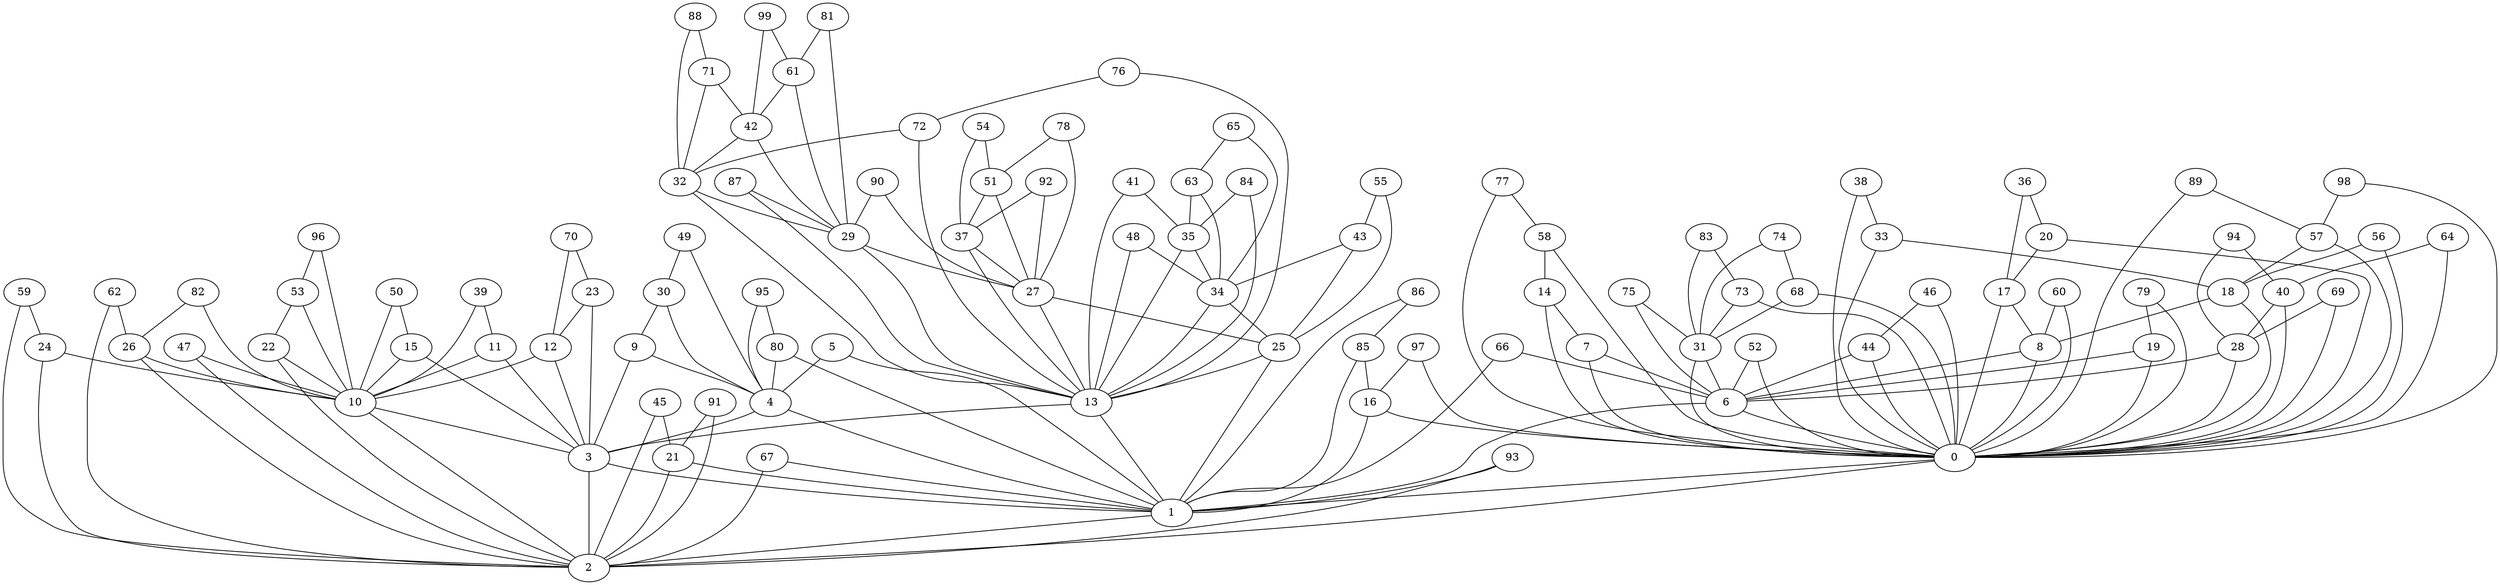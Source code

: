 graph G {
  "0";
  "1";
  "2";
  "3";
  "4";
  "5";
  "6";
  "7";
  "8";
  "9";
  "10";
  "11";
  "12";
  "13";
  "14";
  "15";
  "16";
  "17";
  "18";
  "19";
  "20";
  "21";
  "22";
  "23";
  "24";
  "25";
  "26";
  "27";
  "28";
  "29";
  "30";
  "31";
  "32";
  "33";
  "34";
  "35";
  "36";
  "37";
  "38";
  "39";
  "40";
  "41";
  "42";
  "43";
  "44";
  "45";
  "46";
  "47";
  "48";
  "49";
  "50";
  "51";
  "52";
  "53";
  "54";
  "55";
  "56";
  "57";
  "58";
  "59";
  "60";
  "61";
  "62";
  "63";
  "64";
  "65";
  "66";
  "67";
  "68";
  "69";
  "70";
  "71";
  "72";
  "73";
  "74";
  "75";
  "76";
  "77";
  "78";
  "79";
  "80";
  "81";
  "82";
  "83";
  "84";
  "85";
  "86";
  "87";
  "88";
  "89";
  "90";
  "91";
  "92";
  "93";
  "94";
  "95";
  "96";
  "97";
  "98";
  "99";
    "86" -- "1";
    "65" -- "34";
    "9" -- "4";
    "13" -- "3";
    "32" -- "29";
    "96" -- "53";
    "60" -- "0";
    "18" -- "8";
    "69" -- "0";
    "14" -- "0";
    "30" -- "4";
    "94" -- "28";
    "95" -- "80";
    "53" -- "22";
    "72" -- "13";
    "66" -- "6";
    "75" -- "6";
    "38" -- "33";
    "35" -- "13";
    "34" -- "25";
    "83" -- "73";
    "44" -- "0";
    "43" -- "25";
    "69" -- "28";
    "15" -- "3";
    "59" -- "2";
    "7" -- "0";
    "16" -- "0";
    "62" -- "26";
    "61" -- "29";
    "27" -- "25";
    "37" -- "13";
    "88" -- "71";
    "47" -- "10";
    "46" -- "0";
    "97" -- "16";
    "61" -- "42";
    "98" -- "57";
    "64" -- "0";
    "73" -- "0";
    "92" -- "37";
    "52" -- "6";
    "71" -- "32";
    "86" -- "85";
    "29" -- "27";
    "76" -- "13";
    "22" -- "10";
    "14" -- "7";
    "82" -- "26";
    "91" -- "2";
    "39" -- "11";
    "45" -- "2";
    "10" -- "3";
    "57" -- "0";
    "0" -- "2";
    "55" -- "43";
    "3" -- "1";
    "67" -- "1";
    "15" -- "10";
    "24" -- "10";
    "21" -- "1";
    "85" -- "1";
    "87" -- "13";
    "51" -- "37";
    "93" -- "2";
    "58" -- "14";
    "74" -- "31";
    "70" -- "23";
    "70" -- "12";
    "47" -- "2";
    "12" -- "3";
    "83" -- "31";
    "91" -- "21";
    "68" -- "0";
    "50" -- "15";
    "45" -- "21";
    "81" -- "61";
    "5" -- "1";
    "48" -- "34";
    "26" -- "10";
    "99" -- "61";
    "22" -- "2";
    "89" -- "0";
    "51" -- "27";
    "85" -- "16";
    "98" -- "0";
    "54" -- "51";
    "52" -- "0";
    "31" -- "6";
    "23" -- "3";
    "42" -- "29";
    "95" -- "4";
    "57" -- "18";
    "90" -- "27";
    "16" -- "1";
    "18" -- "0";
    "80" -- "1";
    "30" -- "9";
    "25" -- "1";
    "24" -- "2";
    "65" -- "63";
    "49" -- "30";
    "81" -- "29";
    "90" -- "29";
    "48" -- "13";
    "12" -- "10";
    "79" -- "19";
    "43" -- "34";
    "92" -- "27";
    "37" -- "27";
    "20" -- "0";
    "36" -- "17";
    "99" -- "42";
    "26" -- "2";
    "8" -- "6";
    "39" -- "10";
    "38" -- "0";
    "32" -- "13";
    "9" -- "3";
    "41" -- "35";
    "41" -- "13";
    "44" -- "6";
    "59" -- "24";
    "1" -- "2";
    "72" -- "32";
    "20" -- "17";
    "17" -- "8";
    "66" -- "1";
    "10" -- "2";
    "77" -- "0";
    "74" -- "68";
    "31" -- "0";
    "96" -- "10";
    "63" -- "34";
    "25" -- "13";
    "40" -- "0";
    "19" -- "6";
    "73" -- "31";
    "34" -- "13";
    "11" -- "3";
    "28" -- "6";
    "46" -- "44";
    "94" -- "40";
    "23" -- "12";
    "53" -- "10";
    "78" -- "27";
    "4" -- "1";
    "6" -- "0";
    "3" -- "2";
    "13" -- "1";
    "67" -- "2";
    "79" -- "0";
    "21" -- "2";
    "40" -- "28";
    "33" -- "0";
    "49" -- "4";
    "97" -- "0";
    "27" -- "13";
    "75" -- "31";
    "4" -- "3";
    "76" -- "72";
    "87" -- "29";
    "77" -- "58";
    "63" -- "35";
    "6" -- "1";
    "8" -- "0";
    "56" -- "18";
    "17" -- "0";
    "82" -- "10";
    "54" -- "37";
    "68" -- "31";
    "88" -- "32";
    "84" -- "35";
    "84" -- "13";
    "29" -- "13";
    "42" -- "32";
    "5" -- "4";
    "60" -- "8";
    "56" -- "0";
    "55" -- "25";
    "0" -- "1";
    "71" -- "42";
    "11" -- "10";
    "62" -- "2";
    "19" -- "0";
    "28" -- "0";
    "64" -- "40";
    "7" -- "6";
    "89" -- "57";
    "93" -- "1";
    "33" -- "18";
    "50" -- "10";
    "80" -- "4";
    "58" -- "0";
    "36" -- "20";
    "35" -- "34";
    "78" -- "51";
}
